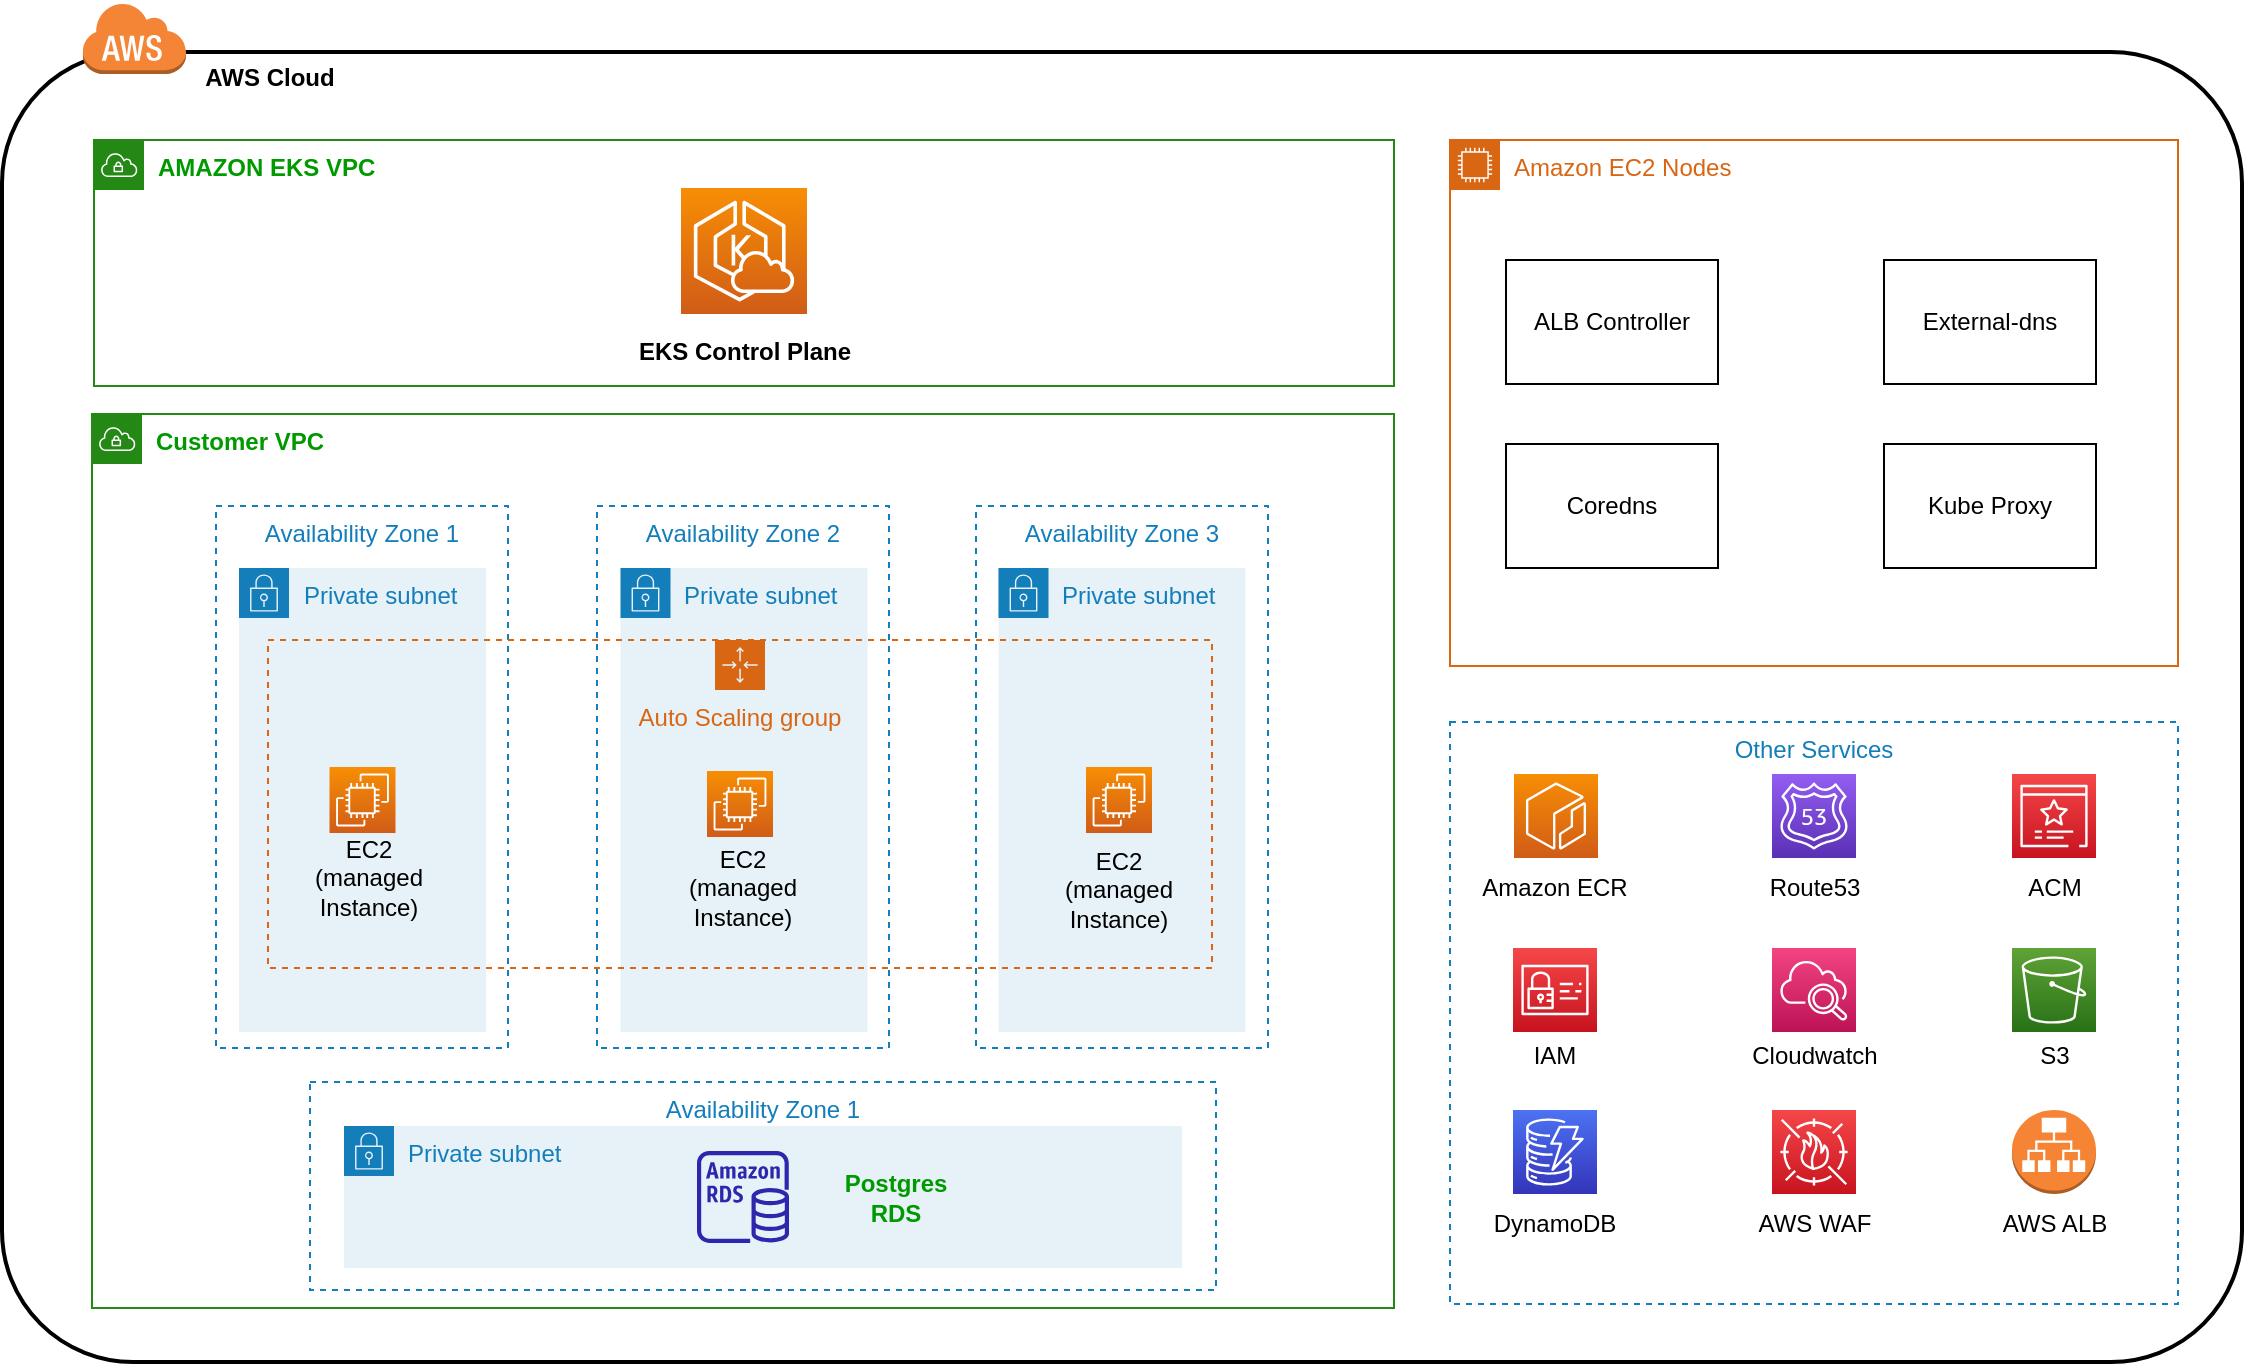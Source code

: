 <mxfile version="20.6.0" type="device"><diagram id="Hiwx0ESrpoyKW6jWls4W" name="Page-1"><mxGraphModel dx="1298" dy="721" grid="0" gridSize="10" guides="1" tooltips="1" connect="1" arrows="1" fold="1" page="0" pageScale="1" pageWidth="827" pageHeight="1169" math="0" shadow="0"><root><mxCell id="0"/><mxCell id="1" parent="0"/><mxCell id="VJROolzRRNw0jt5TQr5S-3" value="" style="rounded=1;arcSize=10;dashed=0;fillColor=none;gradientColor=none;strokeWidth=2;" vertex="1" parent="1"><mxGeometry x="80" y="65" width="1120" height="655" as="geometry"/></mxCell><mxCell id="VJROolzRRNw0jt5TQr5S-4" value="" style="dashed=0;html=1;shape=mxgraph.aws3.cloud;fillColor=#F58536;gradientColor=none;dashed=0;" vertex="1" parent="1"><mxGeometry x="120" y="40" width="52" height="36" as="geometry"/></mxCell><mxCell id="VJROolzRRNw0jt5TQr5S-7" value="&lt;b&gt;AWS Cloud&lt;/b&gt;" style="text;html=1;strokeColor=none;fillColor=none;align=center;verticalAlign=middle;whiteSpace=wrap;rounded=0;" vertex="1" parent="1"><mxGeometry x="166" y="63" width="96" height="30" as="geometry"/></mxCell><mxCell id="VJROolzRRNw0jt5TQr5S-8" value="&lt;font color=&quot;#009900&quot;&gt;&lt;b&gt;AMAZON EKS VPC&lt;/b&gt;&lt;/font&gt;" style="points=[[0,0],[0.25,0],[0.5,0],[0.75,0],[1,0],[1,0.25],[1,0.5],[1,0.75],[1,1],[0.75,1],[0.5,1],[0.25,1],[0,1],[0,0.75],[0,0.5],[0,0.25]];outlineConnect=0;gradientColor=none;html=1;whiteSpace=wrap;fontSize=12;fontStyle=0;container=1;pointerEvents=0;collapsible=0;recursiveResize=0;shape=mxgraph.aws4.group;grIcon=mxgraph.aws4.group_vpc;strokeColor=#248814;fillColor=none;verticalAlign=top;align=left;spacingLeft=30;fontColor=#AAB7B8;dashed=0;" vertex="1" parent="1"><mxGeometry x="126" y="109" width="650" height="123" as="geometry"/></mxCell><mxCell id="VJROolzRRNw0jt5TQr5S-10" value="" style="sketch=0;points=[[0,0,0],[0.25,0,0],[0.5,0,0],[0.75,0,0],[1,0,0],[0,1,0],[0.25,1,0],[0.5,1,0],[0.75,1,0],[1,1,0],[0,0.25,0],[0,0.5,0],[0,0.75,0],[1,0.25,0],[1,0.5,0],[1,0.75,0]];outlineConnect=0;fontColor=#232F3E;gradientColor=#F78E04;gradientDirection=north;fillColor=#D05C17;strokeColor=#ffffff;dashed=0;verticalLabelPosition=bottom;verticalAlign=top;align=center;html=1;fontSize=12;fontStyle=0;aspect=fixed;shape=mxgraph.aws4.resourceIcon;resIcon=mxgraph.aws4.eks_cloud;" vertex="1" parent="VJROolzRRNw0jt5TQr5S-8"><mxGeometry x="293.5" y="24" width="63" height="63" as="geometry"/></mxCell><mxCell id="VJROolzRRNw0jt5TQr5S-12" value="&lt;b&gt;&lt;font&gt;EKS Control Plane&lt;/font&gt;&lt;/b&gt;" style="text;html=1;strokeColor=none;fillColor=none;align=center;verticalAlign=middle;whiteSpace=wrap;rounded=0;fontColor=#000000;" vertex="1" parent="VJROolzRRNw0jt5TQr5S-8"><mxGeometry x="262.5" y="91" width="125" height="30" as="geometry"/></mxCell><mxCell id="VJROolzRRNw0jt5TQr5S-13" value="&lt;font color=&quot;#009900&quot;&gt;&lt;b&gt;Customer VPC&lt;/b&gt;&lt;/font&gt;" style="points=[[0,0],[0.25,0],[0.5,0],[0.75,0],[1,0],[1,0.25],[1,0.5],[1,0.75],[1,1],[0.75,1],[0.5,1],[0.25,1],[0,1],[0,0.75],[0,0.5],[0,0.25]];outlineConnect=0;gradientColor=none;html=1;whiteSpace=wrap;fontSize=12;fontStyle=0;container=1;pointerEvents=0;collapsible=0;recursiveResize=0;shape=mxgraph.aws4.group;grIcon=mxgraph.aws4.group_vpc;strokeColor=#248814;fillColor=none;verticalAlign=top;align=left;spacingLeft=30;fontColor=#AAB7B8;dashed=0;" vertex="1" parent="1"><mxGeometry x="125" y="246" width="651" height="447" as="geometry"/></mxCell><mxCell id="VJROolzRRNw0jt5TQr5S-20" value="Availability Zone 1" style="fillColor=none;strokeColor=#147EBA;dashed=1;verticalAlign=top;fontStyle=0;fontColor=#147EBA;" vertex="1" parent="VJROolzRRNw0jt5TQr5S-13"><mxGeometry x="109" y="334" width="453" height="104" as="geometry"/></mxCell><mxCell id="VJROolzRRNw0jt5TQr5S-26" value="Private subnet" style="points=[[0,0],[0.25,0],[0.5,0],[0.75,0],[1,0],[1,0.25],[1,0.5],[1,0.75],[1,1],[0.75,1],[0.5,1],[0.25,1],[0,1],[0,0.75],[0,0.5],[0,0.25]];outlineConnect=0;gradientColor=none;html=1;whiteSpace=wrap;fontSize=12;fontStyle=0;container=1;pointerEvents=0;collapsible=0;recursiveResize=0;shape=mxgraph.aws4.group;grIcon=mxgraph.aws4.group_security_group;grStroke=0;strokeColor=#147EBA;fillColor=#E6F2F8;verticalAlign=top;align=left;spacingLeft=30;fontColor=#147EBA;dashed=0;" vertex="1" parent="VJROolzRRNw0jt5TQr5S-13"><mxGeometry x="126" y="356" width="419" height="71" as="geometry"/></mxCell><mxCell id="VJROolzRRNw0jt5TQr5S-27" value="" style="sketch=0;outlineConnect=0;fontColor=#232F3E;gradientColor=none;fillColor=#2E27AD;strokeColor=none;dashed=0;verticalLabelPosition=bottom;verticalAlign=top;align=center;html=1;fontSize=12;fontStyle=0;aspect=fixed;pointerEvents=1;shape=mxgraph.aws4.rds_instance;" vertex="1" parent="VJROolzRRNw0jt5TQr5S-26"><mxGeometry x="176.5" y="12.5" width="46" height="46" as="geometry"/></mxCell><mxCell id="VJROolzRRNw0jt5TQr5S-28" value="&lt;b&gt;Postgres RDS&lt;/b&gt;" style="text;html=1;strokeColor=none;fillColor=none;align=center;verticalAlign=middle;whiteSpace=wrap;rounded=0;fontColor=#009900;" vertex="1" parent="VJROolzRRNw0jt5TQr5S-26"><mxGeometry x="246" y="20.5" width="60" height="30" as="geometry"/></mxCell><mxCell id="VJROolzRRNw0jt5TQr5S-17" value="Availability Zone 1" style="fillColor=none;strokeColor=#147EBA;dashed=1;verticalAlign=top;fontStyle=0;fontColor=#147EBA;" vertex="1" parent="1"><mxGeometry x="187" y="292" width="146" height="271" as="geometry"/></mxCell><mxCell id="VJROolzRRNw0jt5TQr5S-18" value="Availability Zone 2" style="fillColor=none;strokeColor=#147EBA;dashed=1;verticalAlign=top;fontStyle=0;fontColor=#147EBA;" vertex="1" parent="1"><mxGeometry x="377.5" y="292" width="146" height="271" as="geometry"/></mxCell><mxCell id="VJROolzRRNw0jt5TQr5S-19" value="Availability Zone 3" style="fillColor=none;strokeColor=#147EBA;dashed=1;verticalAlign=top;fontStyle=0;fontColor=#147EBA;" vertex="1" parent="1"><mxGeometry x="567" y="292" width="146" height="271" as="geometry"/></mxCell><mxCell id="VJROolzRRNw0jt5TQr5S-23" value="Private subnet" style="points=[[0,0],[0.25,0],[0.5,0],[0.75,0],[1,0],[1,0.25],[1,0.5],[1,0.75],[1,1],[0.75,1],[0.5,1],[0.25,1],[0,1],[0,0.75],[0,0.5],[0,0.25]];outlineConnect=0;gradientColor=none;html=1;whiteSpace=wrap;fontSize=12;fontStyle=0;container=1;pointerEvents=0;collapsible=0;recursiveResize=0;shape=mxgraph.aws4.group;grIcon=mxgraph.aws4.group_security_group;grStroke=0;strokeColor=#147EBA;fillColor=#E6F2F8;verticalAlign=top;align=left;spacingLeft=30;fontColor=#147EBA;dashed=0;" vertex="1" parent="1"><mxGeometry x="198.5" y="323" width="123.5" height="232" as="geometry"/></mxCell><mxCell id="VJROolzRRNw0jt5TQr5S-24" value="Private subnet" style="points=[[0,0],[0.25,0],[0.5,0],[0.75,0],[1,0],[1,0.25],[1,0.5],[1,0.75],[1,1],[0.75,1],[0.5,1],[0.25,1],[0,1],[0,0.75],[0,0.5],[0,0.25]];outlineConnect=0;gradientColor=none;html=1;whiteSpace=wrap;fontSize=12;fontStyle=0;container=1;pointerEvents=0;collapsible=0;recursiveResize=0;shape=mxgraph.aws4.group;grIcon=mxgraph.aws4.group_security_group;grStroke=0;strokeColor=#147EBA;fillColor=#E6F2F8;verticalAlign=top;align=left;spacingLeft=30;fontColor=#147EBA;dashed=0;" vertex="1" parent="1"><mxGeometry x="389.25" y="323" width="123.5" height="232" as="geometry"/></mxCell><mxCell id="VJROolzRRNw0jt5TQr5S-25" value="Private subnet" style="points=[[0,0],[0.25,0],[0.5,0],[0.75,0],[1,0],[1,0.25],[1,0.5],[1,0.75],[1,1],[0.75,1],[0.5,1],[0.25,1],[0,1],[0,0.75],[0,0.5],[0,0.25]];outlineConnect=0;gradientColor=none;html=1;whiteSpace=wrap;fontSize=12;fontStyle=0;container=1;pointerEvents=0;collapsible=0;recursiveResize=0;shape=mxgraph.aws4.group;grIcon=mxgraph.aws4.group_security_group;grStroke=0;strokeColor=#147EBA;fillColor=#E6F2F8;verticalAlign=top;align=left;spacingLeft=30;fontColor=#147EBA;dashed=0;" vertex="1" parent="1"><mxGeometry x="578.25" y="323" width="123.5" height="232" as="geometry"/></mxCell><mxCell id="VJROolzRRNw0jt5TQr5S-30" value="Auto Scaling group" style="points=[[0,0],[0.25,0],[0.5,0],[0.75,0],[1,0],[1,0.25],[1,0.5],[1,0.75],[1,1],[0.75,1],[0.5,1],[0.25,1],[0,1],[0,0.75],[0,0.5],[0,0.25]];outlineConnect=0;gradientColor=none;html=1;whiteSpace=wrap;fontSize=12;fontStyle=0;container=1;pointerEvents=0;collapsible=0;recursiveResize=0;shape=mxgraph.aws4.groupCenter;grIcon=mxgraph.aws4.group_auto_scaling_group;grStroke=1;strokeColor=#D86613;fillColor=none;verticalAlign=top;align=center;fontColor=#D86613;dashed=1;spacingTop=25;" vertex="1" parent="1"><mxGeometry x="213" y="359" width="472" height="164" as="geometry"/></mxCell><mxCell id="VJROolzRRNw0jt5TQr5S-32" value="" style="sketch=0;points=[[0,0,0],[0.25,0,0],[0.5,0,0],[0.75,0,0],[1,0,0],[0,1,0],[0.25,1,0],[0.5,1,0],[0.75,1,0],[1,1,0],[0,0.25,0],[0,0.5,0],[0,0.75,0],[1,0.25,0],[1,0.5,0],[1,0.75,0]];outlineConnect=0;fontColor=#232F3E;gradientColor=#F78E04;gradientDirection=north;fillColor=#D05C17;strokeColor=#ffffff;dashed=0;verticalLabelPosition=bottom;verticalAlign=top;align=center;html=1;fontSize=12;fontStyle=0;aspect=fixed;shape=mxgraph.aws4.resourceIcon;resIcon=mxgraph.aws4.ec2;" vertex="1" parent="VJROolzRRNw0jt5TQr5S-30"><mxGeometry x="30.75" y="63.5" width="33" height="33" as="geometry"/></mxCell><mxCell id="VJROolzRRNw0jt5TQr5S-33" value="" style="sketch=0;points=[[0,0,0],[0.25,0,0],[0.5,0,0],[0.75,0,0],[1,0,0],[0,1,0],[0.25,1,0],[0.5,1,0],[0.75,1,0],[1,1,0],[0,0.25,0],[0,0.5,0],[0,0.75,0],[1,0.25,0],[1,0.5,0],[1,0.75,0]];outlineConnect=0;fontColor=#232F3E;gradientColor=#F78E04;gradientDirection=north;fillColor=#D05C17;strokeColor=#ffffff;dashed=0;verticalLabelPosition=bottom;verticalAlign=top;align=center;html=1;fontSize=12;fontStyle=0;aspect=fixed;shape=mxgraph.aws4.resourceIcon;resIcon=mxgraph.aws4.ec2;" vertex="1" parent="VJROolzRRNw0jt5TQr5S-30"><mxGeometry x="219.5" y="65.5" width="33" height="33" as="geometry"/></mxCell><mxCell id="VJROolzRRNw0jt5TQr5S-34" value="" style="sketch=0;points=[[0,0,0],[0.25,0,0],[0.5,0,0],[0.75,0,0],[1,0,0],[0,1,0],[0.25,1,0],[0.5,1,0],[0.75,1,0],[1,1,0],[0,0.25,0],[0,0.5,0],[0,0.75,0],[1,0.25,0],[1,0.5,0],[1,0.75,0]];outlineConnect=0;fontColor=#232F3E;gradientColor=#F78E04;gradientDirection=north;fillColor=#D05C17;strokeColor=#ffffff;dashed=0;verticalLabelPosition=bottom;verticalAlign=top;align=center;html=1;fontSize=12;fontStyle=0;aspect=fixed;shape=mxgraph.aws4.resourceIcon;resIcon=mxgraph.aws4.ec2;" vertex="1" parent="VJROolzRRNw0jt5TQr5S-30"><mxGeometry x="409" y="63.5" width="33" height="33" as="geometry"/></mxCell><mxCell id="VJROolzRRNw0jt5TQr5S-37" value="&lt;font color=&quot;#000000&quot;&gt;EC2 (managed Instance)&lt;/font&gt;" style="text;html=1;strokeColor=none;fillColor=none;align=center;verticalAlign=middle;whiteSpace=wrap;rounded=0;fontColor=#009900;" vertex="1" parent="VJROolzRRNw0jt5TQr5S-30"><mxGeometry x="388" y="104" width="75" height="42" as="geometry"/></mxCell><mxCell id="VJROolzRRNw0jt5TQr5S-35" value="&lt;font color=&quot;#000000&quot;&gt;EC2 (managed Instance)&lt;/font&gt;" style="text;html=1;strokeColor=none;fillColor=none;align=center;verticalAlign=middle;whiteSpace=wrap;rounded=0;fontColor=#009900;" vertex="1" parent="1"><mxGeometry x="226" y="457" width="75" height="42" as="geometry"/></mxCell><mxCell id="VJROolzRRNw0jt5TQr5S-36" value="&lt;font color=&quot;#000000&quot;&gt;EC2 (managed Instance)&lt;/font&gt;" style="text;html=1;strokeColor=none;fillColor=none;align=center;verticalAlign=middle;whiteSpace=wrap;rounded=0;fontColor=#009900;" vertex="1" parent="1"><mxGeometry x="413" y="464" width="75" height="38" as="geometry"/></mxCell><mxCell id="VJROolzRRNw0jt5TQr5S-38" value="Amazon EC2 Nodes" style="points=[[0,0],[0.25,0],[0.5,0],[0.75,0],[1,0],[1,0.25],[1,0.5],[1,0.75],[1,1],[0.75,1],[0.5,1],[0.25,1],[0,1],[0,0.75],[0,0.5],[0,0.25]];outlineConnect=0;gradientColor=none;html=1;whiteSpace=wrap;fontSize=12;fontStyle=0;container=1;pointerEvents=0;collapsible=0;recursiveResize=0;shape=mxgraph.aws4.group;grIcon=mxgraph.aws4.group_ec2_instance_contents;strokeColor=#D86613;fillColor=none;verticalAlign=top;align=left;spacingLeft=30;fontColor=#D86613;dashed=0;" vertex="1" parent="1"><mxGeometry x="804" y="109" width="364" height="263" as="geometry"/></mxCell><mxCell id="VJROolzRRNw0jt5TQr5S-42" value="Coredns" style="rounded=0;whiteSpace=wrap;html=1;fontColor=#000000;" vertex="1" parent="VJROolzRRNw0jt5TQr5S-38"><mxGeometry x="28" y="152" width="106" height="62" as="geometry"/></mxCell><mxCell id="VJROolzRRNw0jt5TQr5S-43" value="Kube Proxy" style="rounded=0;whiteSpace=wrap;html=1;fontColor=#000000;" vertex="1" parent="VJROolzRRNw0jt5TQr5S-38"><mxGeometry x="217" y="152" width="106" height="62" as="geometry"/></mxCell><mxCell id="VJROolzRRNw0jt5TQr5S-39" value="ALB Controller" style="rounded=0;whiteSpace=wrap;html=1;fontColor=#000000;" vertex="1" parent="1"><mxGeometry x="832" y="169" width="106" height="62" as="geometry"/></mxCell><mxCell id="VJROolzRRNw0jt5TQr5S-41" value="External-dns" style="rounded=0;whiteSpace=wrap;html=1;fontColor=#000000;" vertex="1" parent="1"><mxGeometry x="1021" y="169" width="106" height="62" as="geometry"/></mxCell><mxCell id="VJROolzRRNw0jt5TQr5S-44" value="Other Services" style="fillColor=none;strokeColor=#147EBA;dashed=1;verticalAlign=top;fontStyle=0;fontColor=#147EBA;" vertex="1" parent="1"><mxGeometry x="804" y="400" width="364" height="291" as="geometry"/></mxCell><mxCell id="VJROolzRRNw0jt5TQr5S-45" value="" style="sketch=0;points=[[0,0,0],[0.25,0,0],[0.5,0,0],[0.75,0,0],[1,0,0],[0,1,0],[0.25,1,0],[0.5,1,0],[0.75,1,0],[1,1,0],[0,0.25,0],[0,0.5,0],[0,0.75,0],[1,0.25,0],[1,0.5,0],[1,0.75,0]];outlineConnect=0;fontColor=#232F3E;gradientColor=#F78E04;gradientDirection=north;fillColor=#D05C17;strokeColor=#ffffff;dashed=0;verticalLabelPosition=bottom;verticalAlign=top;align=center;html=1;fontSize=12;fontStyle=0;aspect=fixed;shape=mxgraph.aws4.resourceIcon;resIcon=mxgraph.aws4.ecr;" vertex="1" parent="1"><mxGeometry x="836" y="426" width="42" height="42" as="geometry"/></mxCell><mxCell id="VJROolzRRNw0jt5TQr5S-46" value="Amazon ECR" style="text;html=1;strokeColor=none;fillColor=none;align=center;verticalAlign=middle;whiteSpace=wrap;rounded=0;fontColor=#000000;" vertex="1" parent="1"><mxGeometry x="817.25" y="471.5" width="78.5" height="23" as="geometry"/></mxCell><mxCell id="VJROolzRRNw0jt5TQr5S-47" value="" style="sketch=0;points=[[0,0,0],[0.25,0,0],[0.5,0,0],[0.75,0,0],[1,0,0],[0,1,0],[0.25,1,0],[0.5,1,0],[0.75,1,0],[1,1,0],[0,0.25,0],[0,0.5,0],[0,0.75,0],[1,0.25,0],[1,0.5,0],[1,0.75,0]];outlineConnect=0;fontColor=#232F3E;gradientColor=#945DF2;gradientDirection=north;fillColor=#5A30B5;strokeColor=#ffffff;dashed=0;verticalLabelPosition=bottom;verticalAlign=top;align=center;html=1;fontSize=12;fontStyle=0;aspect=fixed;shape=mxgraph.aws4.resourceIcon;resIcon=mxgraph.aws4.route_53;" vertex="1" parent="1"><mxGeometry x="965" y="426" width="42" height="42" as="geometry"/></mxCell><mxCell id="VJROolzRRNw0jt5TQr5S-48" value="Route53" style="text;html=1;strokeColor=none;fillColor=none;align=center;verticalAlign=middle;whiteSpace=wrap;rounded=0;fontColor=#000000;" vertex="1" parent="1"><mxGeometry x="946.75" y="471.5" width="78.5" height="23" as="geometry"/></mxCell><mxCell id="VJROolzRRNw0jt5TQr5S-49" value="" style="sketch=0;points=[[0,0,0],[0.25,0,0],[0.5,0,0],[0.75,0,0],[1,0,0],[0,1,0],[0.25,1,0],[0.5,1,0],[0.75,1,0],[1,1,0],[0,0.25,0],[0,0.5,0],[0,0.75,0],[1,0.25,0],[1,0.5,0],[1,0.75,0]];outlineConnect=0;fontColor=#232F3E;gradientColor=#F54749;gradientDirection=north;fillColor=#C7131F;strokeColor=#ffffff;dashed=0;verticalLabelPosition=bottom;verticalAlign=top;align=center;html=1;fontSize=12;fontStyle=0;aspect=fixed;shape=mxgraph.aws4.resourceIcon;resIcon=mxgraph.aws4.certificate_manager_3;" vertex="1" parent="1"><mxGeometry x="1085" y="426" width="42" height="42" as="geometry"/></mxCell><mxCell id="VJROolzRRNw0jt5TQr5S-50" value="ACM" style="text;html=1;strokeColor=none;fillColor=none;align=center;verticalAlign=middle;whiteSpace=wrap;rounded=0;fontColor=#000000;" vertex="1" parent="1"><mxGeometry x="1066.75" y="471.5" width="78.5" height="23" as="geometry"/></mxCell><mxCell id="VJROolzRRNw0jt5TQr5S-51" value="" style="sketch=0;points=[[0,0,0],[0.25,0,0],[0.5,0,0],[0.75,0,0],[1,0,0],[0,1,0],[0.25,1,0],[0.5,1,0],[0.75,1,0],[1,1,0],[0,0.25,0],[0,0.5,0],[0,0.75,0],[1,0.25,0],[1,0.5,0],[1,0.75,0]];outlineConnect=0;fontColor=#232F3E;gradientColor=#F54749;gradientDirection=north;fillColor=#C7131F;strokeColor=#ffffff;dashed=0;verticalLabelPosition=bottom;verticalAlign=top;align=center;html=1;fontSize=12;fontStyle=0;aspect=fixed;shape=mxgraph.aws4.resourceIcon;resIcon=mxgraph.aws4.identity_and_access_management;" vertex="1" parent="1"><mxGeometry x="835.5" y="513" width="42" height="42" as="geometry"/></mxCell><mxCell id="VJROolzRRNw0jt5TQr5S-52" value="IAM" style="text;html=1;strokeColor=none;fillColor=none;align=center;verticalAlign=middle;whiteSpace=wrap;rounded=0;fontColor=#000000;" vertex="1" parent="1"><mxGeometry x="817.25" y="555" width="78.5" height="23" as="geometry"/></mxCell><mxCell id="VJROolzRRNw0jt5TQr5S-53" value="" style="sketch=0;points=[[0,0,0],[0.25,0,0],[0.5,0,0],[0.75,0,0],[1,0,0],[0,1,0],[0.25,1,0],[0.5,1,0],[0.75,1,0],[1,1,0],[0,0.25,0],[0,0.5,0],[0,0.75,0],[1,0.25,0],[1,0.5,0],[1,0.75,0]];points=[[0,0,0],[0.25,0,0],[0.5,0,0],[0.75,0,0],[1,0,0],[0,1,0],[0.25,1,0],[0.5,1,0],[0.75,1,0],[1,1,0],[0,0.25,0],[0,0.5,0],[0,0.75,0],[1,0.25,0],[1,0.5,0],[1,0.75,0]];outlineConnect=0;fontColor=#232F3E;gradientColor=#F34482;gradientDirection=north;fillColor=#BC1356;strokeColor=#ffffff;dashed=0;verticalLabelPosition=bottom;verticalAlign=top;align=center;html=1;fontSize=12;fontStyle=0;aspect=fixed;shape=mxgraph.aws4.resourceIcon;resIcon=mxgraph.aws4.cloudwatch_2;" vertex="1" parent="1"><mxGeometry x="965" y="513" width="42" height="42" as="geometry"/></mxCell><mxCell id="VJROolzRRNw0jt5TQr5S-54" value="Cloudwatch" style="text;html=1;strokeColor=none;fillColor=none;align=center;verticalAlign=middle;whiteSpace=wrap;rounded=0;fontColor=#000000;" vertex="1" parent="1"><mxGeometry x="946.75" y="555" width="78.5" height="23" as="geometry"/></mxCell><mxCell id="VJROolzRRNw0jt5TQr5S-55" value="" style="sketch=0;points=[[0,0,0],[0.25,0,0],[0.5,0,0],[0.75,0,0],[1,0,0],[0,1,0],[0.25,1,0],[0.5,1,0],[0.75,1,0],[1,1,0],[0,0.25,0],[0,0.5,0],[0,0.75,0],[1,0.25,0],[1,0.5,0],[1,0.75,0]];outlineConnect=0;fontColor=#232F3E;gradientColor=#60A337;gradientDirection=north;fillColor=#277116;strokeColor=#ffffff;dashed=0;verticalLabelPosition=bottom;verticalAlign=top;align=center;html=1;fontSize=12;fontStyle=0;aspect=fixed;shape=mxgraph.aws4.resourceIcon;resIcon=mxgraph.aws4.s3;" vertex="1" parent="1"><mxGeometry x="1085" y="513" width="42" height="42" as="geometry"/></mxCell><mxCell id="VJROolzRRNw0jt5TQr5S-56" value="S3" style="text;html=1;strokeColor=none;fillColor=none;align=center;verticalAlign=middle;whiteSpace=wrap;rounded=0;fontColor=#000000;" vertex="1" parent="1"><mxGeometry x="1066.75" y="555" width="78.5" height="23" as="geometry"/></mxCell><mxCell id="VJROolzRRNw0jt5TQr5S-57" value="" style="sketch=0;points=[[0,0,0],[0.25,0,0],[0.5,0,0],[0.75,0,0],[1,0,0],[0,1,0],[0.25,1,0],[0.5,1,0],[0.75,1,0],[1,1,0],[0,0.25,0],[0,0.5,0],[0,0.75,0],[1,0.25,0],[1,0.5,0],[1,0.75,0]];outlineConnect=0;fontColor=#232F3E;gradientColor=#4D72F3;gradientDirection=north;fillColor=#3334B9;strokeColor=#ffffff;dashed=0;verticalLabelPosition=bottom;verticalAlign=top;align=center;html=1;fontSize=12;fontStyle=0;aspect=fixed;shape=mxgraph.aws4.resourceIcon;resIcon=mxgraph.aws4.dynamodb;" vertex="1" parent="1"><mxGeometry x="835.5" y="594" width="42" height="42" as="geometry"/></mxCell><mxCell id="VJROolzRRNw0jt5TQr5S-58" value="DynamoDB" style="text;html=1;strokeColor=none;fillColor=none;align=center;verticalAlign=middle;whiteSpace=wrap;rounded=0;fontColor=#000000;" vertex="1" parent="1"><mxGeometry x="817.25" y="639" width="78.5" height="23" as="geometry"/></mxCell><mxCell id="VJROolzRRNw0jt5TQr5S-59" value="" style="sketch=0;points=[[0,0,0],[0.25,0,0],[0.5,0,0],[0.75,0,0],[1,0,0],[0,1,0],[0.25,1,0],[0.5,1,0],[0.75,1,0],[1,1,0],[0,0.25,0],[0,0.5,0],[0,0.75,0],[1,0.25,0],[1,0.5,0],[1,0.75,0]];outlineConnect=0;fontColor=#232F3E;gradientColor=#F54749;gradientDirection=north;fillColor=#C7131F;strokeColor=#ffffff;dashed=0;verticalLabelPosition=bottom;verticalAlign=top;align=center;html=1;fontSize=12;fontStyle=0;aspect=fixed;shape=mxgraph.aws4.resourceIcon;resIcon=mxgraph.aws4.waf;" vertex="1" parent="1"><mxGeometry x="965" y="594" width="42" height="42" as="geometry"/></mxCell><mxCell id="VJROolzRRNw0jt5TQr5S-60" value="AWS WAF" style="text;html=1;strokeColor=none;fillColor=none;align=center;verticalAlign=middle;whiteSpace=wrap;rounded=0;fontColor=#000000;" vertex="1" parent="1"><mxGeometry x="946.75" y="639" width="78.5" height="23" as="geometry"/></mxCell><mxCell id="VJROolzRRNw0jt5TQr5S-61" value="" style="outlineConnect=0;dashed=0;verticalLabelPosition=bottom;verticalAlign=top;align=center;html=1;shape=mxgraph.aws3.application_load_balancer;fillColor=#F58534;gradientColor=none;fontColor=#000000;" vertex="1" parent="1"><mxGeometry x="1085" y="594" width="42" height="42" as="geometry"/></mxCell><mxCell id="VJROolzRRNw0jt5TQr5S-62" value="AWS ALB" style="text;html=1;strokeColor=none;fillColor=none;align=center;verticalAlign=middle;whiteSpace=wrap;rounded=0;fontColor=#000000;" vertex="1" parent="1"><mxGeometry x="1066.75" y="639" width="78.5" height="23" as="geometry"/></mxCell></root></mxGraphModel></diagram></mxfile>